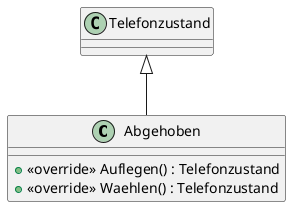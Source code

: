 @startuml
class Abgehoben {
    + <<override>> Auflegen() : Telefonzustand
    + <<override>> Waehlen() : Telefonzustand
}
Telefonzustand <|-- Abgehoben
@enduml

